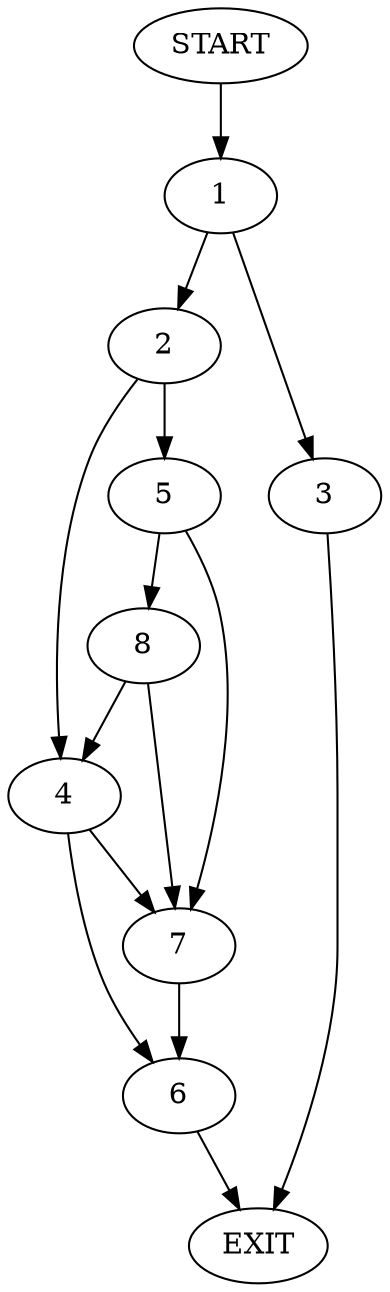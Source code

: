digraph {
0 [label="START"]
9 [label="EXIT"]
0 -> 1
1 -> 2
1 -> 3
3 -> 9
2 -> 4
2 -> 5
4 -> 6
4 -> 7
5 -> 8
5 -> 7
8 -> 4
8 -> 7
7 -> 6
6 -> 9
}
